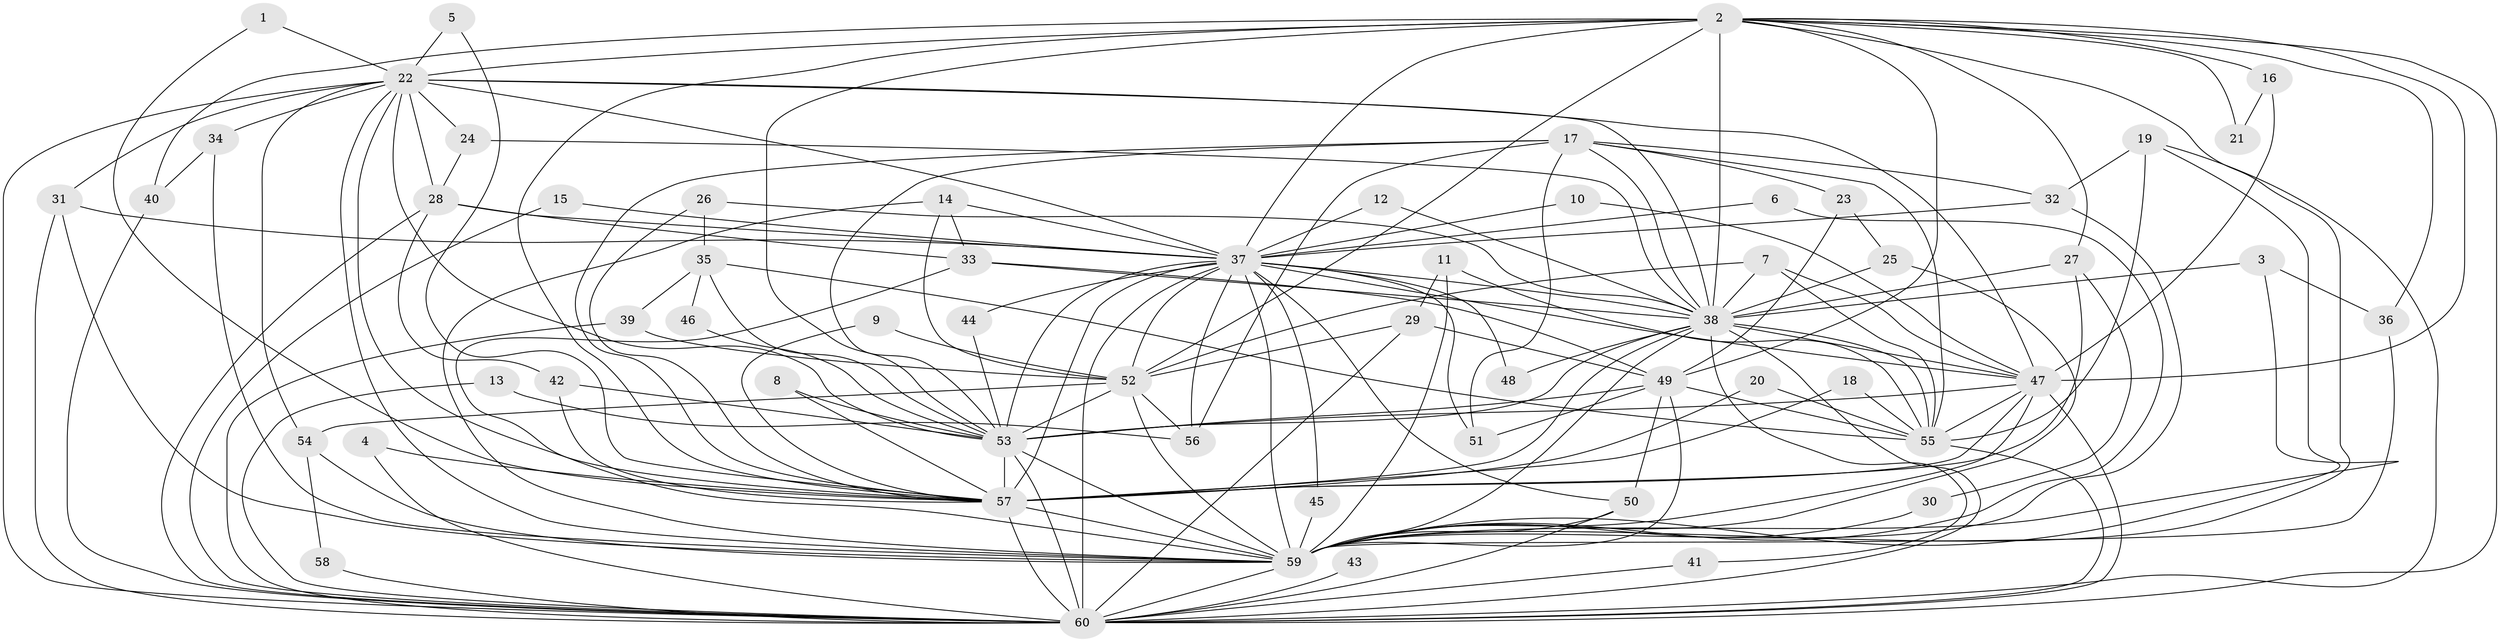 // original degree distribution, {27: 0.008403361344537815, 21: 0.008403361344537815, 17: 0.008403361344537815, 23: 0.01680672268907563, 24: 0.008403361344537815, 19: 0.008403361344537815, 16: 0.008403361344537815, 15: 0.008403361344537815, 18: 0.008403361344537815, 7: 0.025210084033613446, 4: 0.14285714285714285, 9: 0.01680672268907563, 6: 0.01680672268907563, 2: 0.4957983193277311, 3: 0.18487394957983194, 5: 0.03361344537815126}
// Generated by graph-tools (version 1.1) at 2025/49/03/09/25 03:49:36]
// undirected, 60 vertices, 171 edges
graph export_dot {
graph [start="1"]
  node [color=gray90,style=filled];
  1;
  2;
  3;
  4;
  5;
  6;
  7;
  8;
  9;
  10;
  11;
  12;
  13;
  14;
  15;
  16;
  17;
  18;
  19;
  20;
  21;
  22;
  23;
  24;
  25;
  26;
  27;
  28;
  29;
  30;
  31;
  32;
  33;
  34;
  35;
  36;
  37;
  38;
  39;
  40;
  41;
  42;
  43;
  44;
  45;
  46;
  47;
  48;
  49;
  50;
  51;
  52;
  53;
  54;
  55;
  56;
  57;
  58;
  59;
  60;
  1 -- 22 [weight=1.0];
  1 -- 57 [weight=1.0];
  2 -- 16 [weight=1.0];
  2 -- 21 [weight=1.0];
  2 -- 22 [weight=1.0];
  2 -- 27 [weight=1.0];
  2 -- 36 [weight=1.0];
  2 -- 37 [weight=3.0];
  2 -- 38 [weight=2.0];
  2 -- 40 [weight=1.0];
  2 -- 47 [weight=1.0];
  2 -- 49 [weight=1.0];
  2 -- 52 [weight=1.0];
  2 -- 53 [weight=1.0];
  2 -- 57 [weight=1.0];
  2 -- 59 [weight=1.0];
  2 -- 60 [weight=2.0];
  3 -- 36 [weight=1.0];
  3 -- 38 [weight=1.0];
  3 -- 59 [weight=1.0];
  4 -- 57 [weight=1.0];
  4 -- 60 [weight=1.0];
  5 -- 22 [weight=1.0];
  5 -- 57 [weight=1.0];
  6 -- 37 [weight=1.0];
  6 -- 59 [weight=1.0];
  7 -- 38 [weight=1.0];
  7 -- 47 [weight=1.0];
  7 -- 52 [weight=1.0];
  7 -- 55 [weight=1.0];
  8 -- 53 [weight=1.0];
  8 -- 57 [weight=1.0];
  9 -- 52 [weight=1.0];
  9 -- 57 [weight=1.0];
  10 -- 37 [weight=1.0];
  10 -- 47 [weight=1.0];
  11 -- 29 [weight=1.0];
  11 -- 55 [weight=1.0];
  11 -- 59 [weight=1.0];
  12 -- 37 [weight=1.0];
  12 -- 38 [weight=1.0];
  13 -- 56 [weight=1.0];
  13 -- 60 [weight=1.0];
  14 -- 33 [weight=1.0];
  14 -- 37 [weight=1.0];
  14 -- 52 [weight=1.0];
  14 -- 59 [weight=1.0];
  15 -- 37 [weight=1.0];
  15 -- 60 [weight=1.0];
  16 -- 21 [weight=1.0];
  16 -- 47 [weight=1.0];
  17 -- 23 [weight=1.0];
  17 -- 32 [weight=1.0];
  17 -- 38 [weight=1.0];
  17 -- 51 [weight=1.0];
  17 -- 53 [weight=1.0];
  17 -- 55 [weight=1.0];
  17 -- 56 [weight=1.0];
  17 -- 57 [weight=1.0];
  18 -- 55 [weight=1.0];
  18 -- 57 [weight=1.0];
  19 -- 32 [weight=1.0];
  19 -- 55 [weight=1.0];
  19 -- 59 [weight=1.0];
  19 -- 60 [weight=1.0];
  20 -- 55 [weight=1.0];
  20 -- 57 [weight=1.0];
  22 -- 24 [weight=2.0];
  22 -- 28 [weight=1.0];
  22 -- 31 [weight=1.0];
  22 -- 34 [weight=1.0];
  22 -- 37 [weight=2.0];
  22 -- 38 [weight=1.0];
  22 -- 47 [weight=1.0];
  22 -- 53 [weight=1.0];
  22 -- 54 [weight=1.0];
  22 -- 57 [weight=2.0];
  22 -- 59 [weight=1.0];
  22 -- 60 [weight=1.0];
  23 -- 25 [weight=1.0];
  23 -- 49 [weight=1.0];
  24 -- 28 [weight=1.0];
  24 -- 38 [weight=1.0];
  25 -- 38 [weight=1.0];
  25 -- 59 [weight=1.0];
  26 -- 35 [weight=1.0];
  26 -- 38 [weight=1.0];
  26 -- 57 [weight=1.0];
  27 -- 30 [weight=1.0];
  27 -- 38 [weight=1.0];
  27 -- 57 [weight=1.0];
  28 -- 33 [weight=1.0];
  28 -- 37 [weight=1.0];
  28 -- 42 [weight=1.0];
  28 -- 60 [weight=1.0];
  29 -- 49 [weight=1.0];
  29 -- 52 [weight=1.0];
  29 -- 60 [weight=1.0];
  30 -- 59 [weight=1.0];
  31 -- 37 [weight=1.0];
  31 -- 59 [weight=1.0];
  31 -- 60 [weight=1.0];
  32 -- 37 [weight=1.0];
  32 -- 59 [weight=1.0];
  33 -- 38 [weight=1.0];
  33 -- 49 [weight=1.0];
  33 -- 59 [weight=1.0];
  34 -- 40 [weight=1.0];
  34 -- 59 [weight=1.0];
  35 -- 39 [weight=1.0];
  35 -- 46 [weight=1.0];
  35 -- 53 [weight=1.0];
  35 -- 55 [weight=1.0];
  36 -- 59 [weight=1.0];
  37 -- 38 [weight=2.0];
  37 -- 44 [weight=1.0];
  37 -- 45 [weight=1.0];
  37 -- 47 [weight=2.0];
  37 -- 48 [weight=1.0];
  37 -- 50 [weight=1.0];
  37 -- 51 [weight=1.0];
  37 -- 52 [weight=2.0];
  37 -- 53 [weight=3.0];
  37 -- 56 [weight=2.0];
  37 -- 57 [weight=3.0];
  37 -- 59 [weight=3.0];
  37 -- 60 [weight=2.0];
  38 -- 41 [weight=1.0];
  38 -- 47 [weight=1.0];
  38 -- 48 [weight=1.0];
  38 -- 53 [weight=1.0];
  38 -- 55 [weight=1.0];
  38 -- 57 [weight=1.0];
  38 -- 59 [weight=1.0];
  38 -- 60 [weight=1.0];
  39 -- 52 [weight=1.0];
  39 -- 60 [weight=1.0];
  40 -- 60 [weight=1.0];
  41 -- 60 [weight=1.0];
  42 -- 53 [weight=1.0];
  42 -- 57 [weight=1.0];
  43 -- 60 [weight=1.0];
  44 -- 53 [weight=1.0];
  45 -- 59 [weight=1.0];
  46 -- 53 [weight=1.0];
  47 -- 53 [weight=2.0];
  47 -- 55 [weight=2.0];
  47 -- 57 [weight=1.0];
  47 -- 59 [weight=1.0];
  47 -- 60 [weight=1.0];
  49 -- 50 [weight=1.0];
  49 -- 51 [weight=1.0];
  49 -- 53 [weight=1.0];
  49 -- 55 [weight=1.0];
  49 -- 59 [weight=2.0];
  50 -- 59 [weight=1.0];
  50 -- 60 [weight=1.0];
  52 -- 53 [weight=1.0];
  52 -- 54 [weight=1.0];
  52 -- 56 [weight=1.0];
  52 -- 59 [weight=2.0];
  53 -- 57 [weight=1.0];
  53 -- 59 [weight=1.0];
  53 -- 60 [weight=1.0];
  54 -- 58 [weight=1.0];
  54 -- 59 [weight=1.0];
  55 -- 60 [weight=1.0];
  57 -- 59 [weight=1.0];
  57 -- 60 [weight=2.0];
  58 -- 60 [weight=1.0];
  59 -- 60 [weight=1.0];
}
